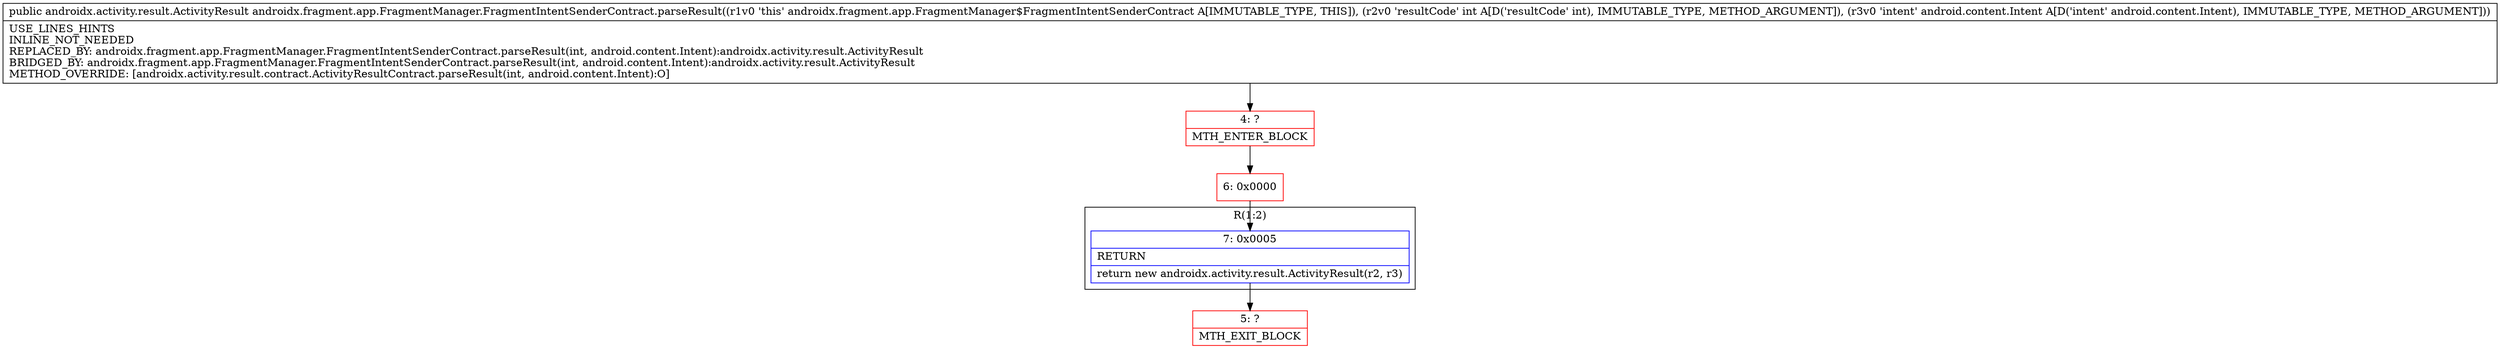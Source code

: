digraph "CFG forandroidx.fragment.app.FragmentManager.FragmentIntentSenderContract.parseResult(ILandroid\/content\/Intent;)Landroidx\/activity\/result\/ActivityResult;" {
subgraph cluster_Region_437916725 {
label = "R(1:2)";
node [shape=record,color=blue];
Node_7 [shape=record,label="{7\:\ 0x0005|RETURN\l|return new androidx.activity.result.ActivityResult(r2, r3)\l}"];
}
Node_4 [shape=record,color=red,label="{4\:\ ?|MTH_ENTER_BLOCK\l}"];
Node_6 [shape=record,color=red,label="{6\:\ 0x0000}"];
Node_5 [shape=record,color=red,label="{5\:\ ?|MTH_EXIT_BLOCK\l}"];
MethodNode[shape=record,label="{public androidx.activity.result.ActivityResult androidx.fragment.app.FragmentManager.FragmentIntentSenderContract.parseResult((r1v0 'this' androidx.fragment.app.FragmentManager$FragmentIntentSenderContract A[IMMUTABLE_TYPE, THIS]), (r2v0 'resultCode' int A[D('resultCode' int), IMMUTABLE_TYPE, METHOD_ARGUMENT]), (r3v0 'intent' android.content.Intent A[D('intent' android.content.Intent), IMMUTABLE_TYPE, METHOD_ARGUMENT]))  | USE_LINES_HINTS\lINLINE_NOT_NEEDED\lREPLACED_BY: androidx.fragment.app.FragmentManager.FragmentIntentSenderContract.parseResult(int, android.content.Intent):androidx.activity.result.ActivityResult\lBRIDGED_BY: androidx.fragment.app.FragmentManager.FragmentIntentSenderContract.parseResult(int, android.content.Intent):androidx.activity.result.ActivityResult\lMETHOD_OVERRIDE: [androidx.activity.result.contract.ActivityResultContract.parseResult(int, android.content.Intent):O]\l}"];
MethodNode -> Node_4;Node_7 -> Node_5;
Node_4 -> Node_6;
Node_6 -> Node_7;
}

